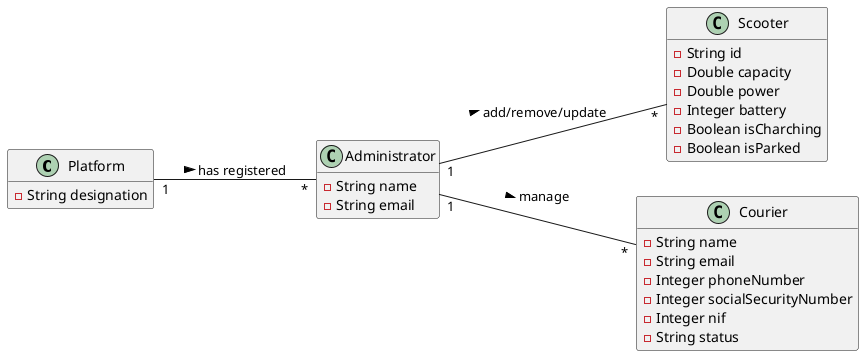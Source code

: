 @startuml

hide methods
left to right direction

class Platform {
  -String designation
}

class Administrator {
  -String name
  -String email
}

class Scooter {
  -String id
  -Double capacity
  -Double power
  -Integer battery
  -Boolean isCharching
  -Boolean isParked
}

class Courier {
  -String name
  -String email
  -Integer phoneNumber
  -Integer socialSecurityNumber
  -Integer nif
  -String status
}

Platform "1" -- "*" Administrator : has registered >

Administrator "1" -- "*" Scooter : add/remove/update >
Administrator "1" -- "*" Courier : manage >

@enduml
